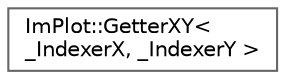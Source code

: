 digraph "Graphical Class Hierarchy"
{
 // LATEX_PDF_SIZE
  bgcolor="transparent";
  edge [fontname=Helvetica,fontsize=10,labelfontname=Helvetica,labelfontsize=10];
  node [fontname=Helvetica,fontsize=10,shape=box,height=0.2,width=0.4];
  rankdir="LR";
  Node0 [id="Node000000",label="ImPlot::GetterXY\< \l_IndexerX, _IndexerY \>",height=0.2,width=0.4,color="grey40", fillcolor="white", style="filled",URL="$structImPlot_1_1GetterXY.html",tooltip=" "];
}
